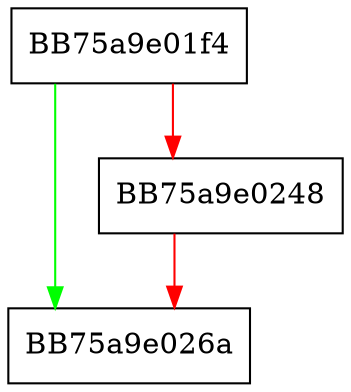 digraph _set_and_verify_model {
  node [shape="box"];
  graph [splines=ortho];
  BB75a9e01f4 -> BB75a9e026a [color="green"];
  BB75a9e01f4 -> BB75a9e0248 [color="red"];
  BB75a9e0248 -> BB75a9e026a [color="red"];
}